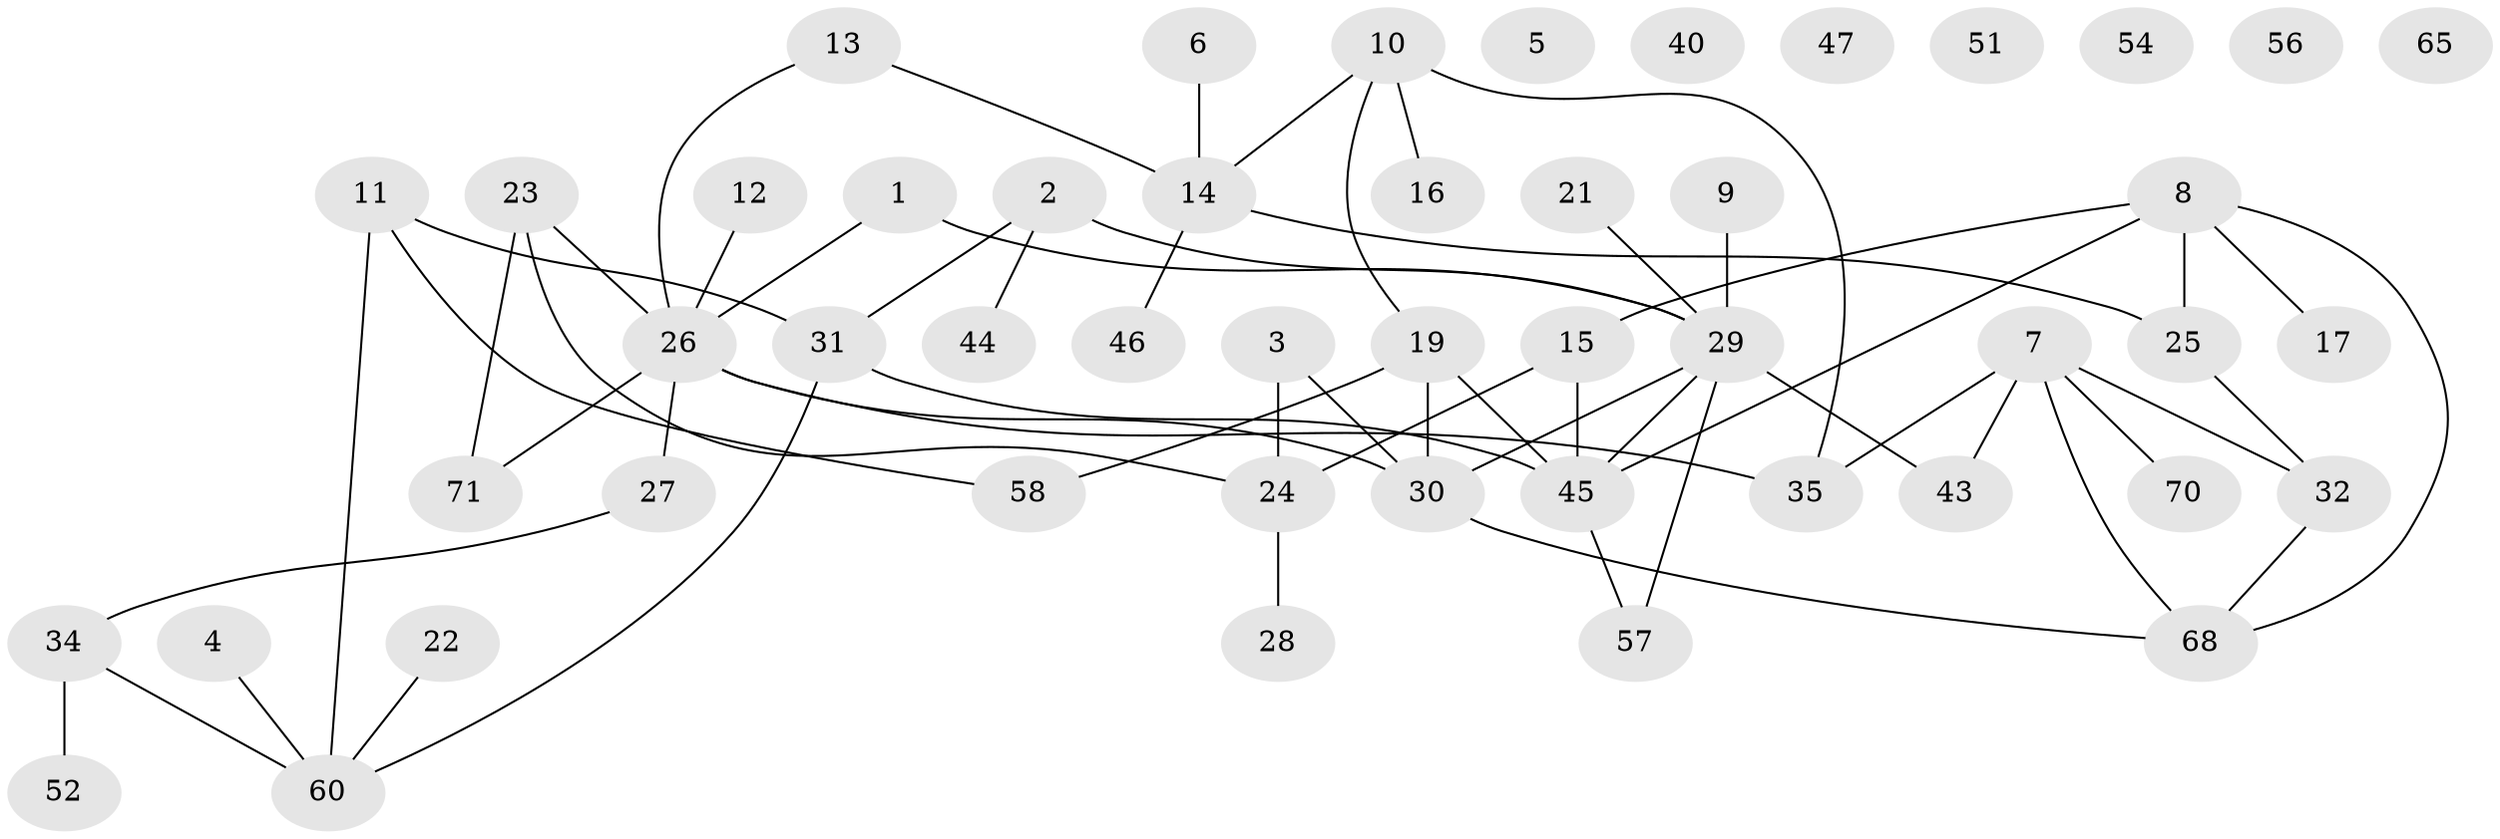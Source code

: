 // Generated by graph-tools (version 1.1) at 2025/23/03/03/25 07:23:29]
// undirected, 49 vertices, 60 edges
graph export_dot {
graph [start="1"]
  node [color=gray90,style=filled];
  1;
  2 [super="+38"];
  3;
  4 [super="+74"];
  5;
  6;
  7 [super="+41"];
  8 [super="+18"];
  9;
  10 [super="+37"];
  11 [super="+42"];
  12 [super="+53"];
  13 [super="+50"];
  14 [super="+33"];
  15 [super="+20"];
  16 [super="+36"];
  17 [super="+39"];
  19 [super="+66"];
  21;
  22;
  23;
  24 [super="+67"];
  25 [super="+61"];
  26 [super="+69"];
  27;
  28;
  29 [super="+59"];
  30 [super="+48"];
  31;
  32 [super="+55"];
  34 [super="+49"];
  35;
  40;
  43;
  44;
  45 [super="+62"];
  46 [super="+64"];
  47;
  51;
  52;
  54;
  56;
  57;
  58 [super="+63"];
  60 [super="+73"];
  65;
  68 [super="+72"];
  70;
  71;
  1 -- 29;
  1 -- 26;
  2 -- 44;
  2 -- 29;
  2 -- 31;
  3 -- 24;
  3 -- 30;
  4 -- 60;
  6 -- 14;
  7 -- 32;
  7 -- 35;
  7 -- 70;
  7 -- 43;
  7 -- 68;
  8 -- 17;
  8 -- 68;
  8 -- 25;
  8 -- 45;
  8 -- 15;
  9 -- 29;
  10 -- 35;
  10 -- 19;
  10 -- 14;
  10 -- 16;
  11 -- 31;
  11 -- 60;
  11 -- 58;
  12 -- 26;
  13 -- 26;
  13 -- 14;
  14 -- 46;
  14 -- 25;
  15 -- 45;
  15 -- 24;
  19 -- 45;
  19 -- 58;
  19 -- 30;
  21 -- 29;
  22 -- 60;
  23 -- 24;
  23 -- 71;
  23 -- 26;
  24 -- 28;
  25 -- 32;
  26 -- 27;
  26 -- 30;
  26 -- 35;
  26 -- 71;
  27 -- 34;
  29 -- 43;
  29 -- 57;
  29 -- 45;
  29 -- 30;
  30 -- 68;
  31 -- 45;
  31 -- 60;
  32 -- 68;
  34 -- 52;
  34 -- 60;
  45 -- 57;
}
